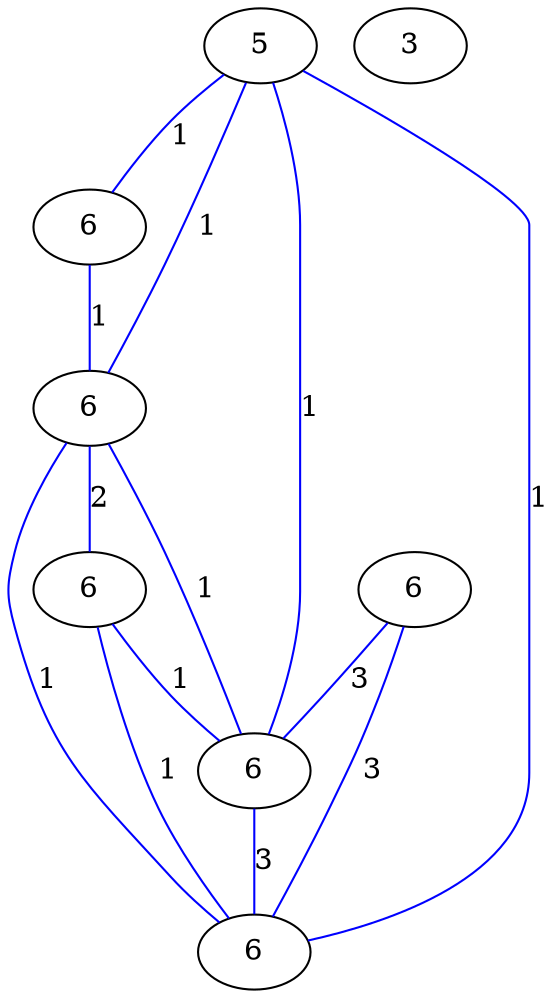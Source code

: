 graph G {
	0 [label="5"];
	1 [label="6"];
	2 [label="6"];
	3 [label="6"];
	4 [label="6"];
	5 [label="6"];
	6 [label="6"];
	7 [label="3"];
	0 -- 2 [label="1", color=blue];
	0 -- 3 [label="1", color=blue];
	0 -- 5 [label="1", color=blue];
	0 -- 6 [label="1", color=blue];
	1 -- 5 [label="3", color=blue];
	1 -- 6 [label="3", color=blue];
	2 -- 3 [label="1", color=blue];
	3 -- 4 [label="2", color=blue];
	3 -- 5 [label="1", color=blue];
	3 -- 6 [label="1", color=blue];
	4 -- 5 [label="1", color=blue];
	4 -- 6 [label="1", color=blue];
	5 -- 6 [label="3", color=blue];
}
